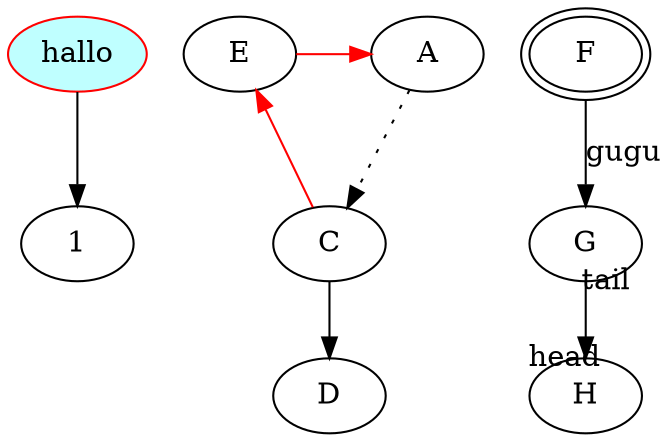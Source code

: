 digraph Tree {
    0 [label="hallo", color=red, fillcolor="0.5,0.25,1", style=filled]
    0 -> 1
    A -> C [style=dotted]
    C -> D
    edge [color=red]
    C -> E
    subgraph {
        rank = same
        E -> A
    }
    F [peripheries=2]
    G; H
    edge [color=black]
    F -> G [label="gugu"]
    G -> H [headlabel="head", taillabel="tail" labelangle=90]
}